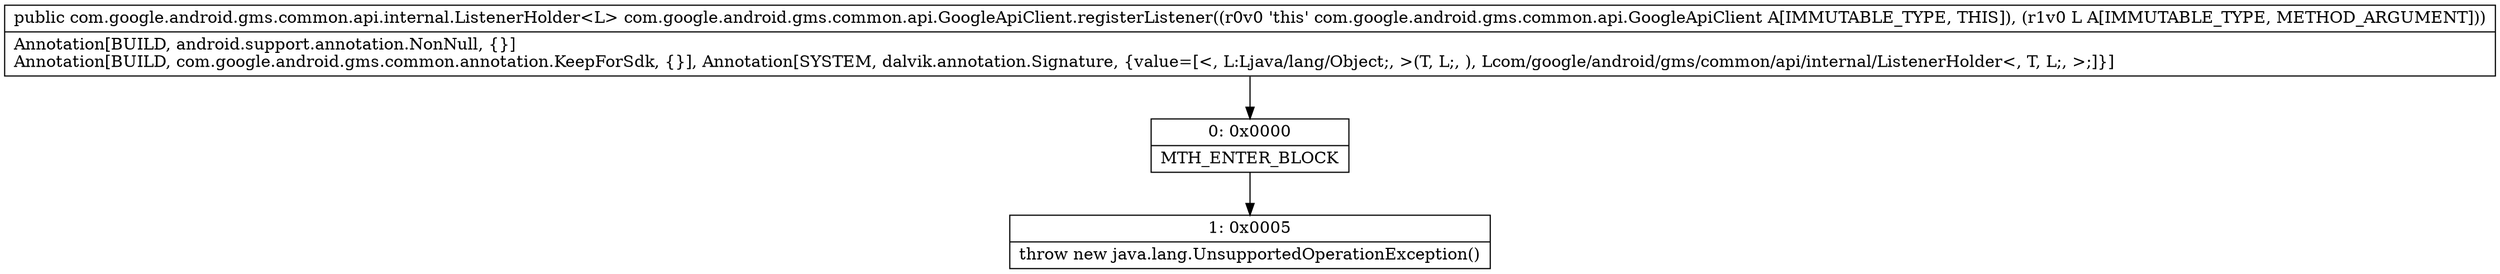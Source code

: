 digraph "CFG forcom.google.android.gms.common.api.GoogleApiClient.registerListener(Ljava\/lang\/Object;)Lcom\/google\/android\/gms\/common\/api\/internal\/ListenerHolder;" {
Node_0 [shape=record,label="{0\:\ 0x0000|MTH_ENTER_BLOCK\l}"];
Node_1 [shape=record,label="{1\:\ 0x0005|throw new java.lang.UnsupportedOperationException()\l}"];
MethodNode[shape=record,label="{public com.google.android.gms.common.api.internal.ListenerHolder\<L\> com.google.android.gms.common.api.GoogleApiClient.registerListener((r0v0 'this' com.google.android.gms.common.api.GoogleApiClient A[IMMUTABLE_TYPE, THIS]), (r1v0 L A[IMMUTABLE_TYPE, METHOD_ARGUMENT]))  | Annotation[BUILD, android.support.annotation.NonNull, \{\}]\lAnnotation[BUILD, com.google.android.gms.common.annotation.KeepForSdk, \{\}], Annotation[SYSTEM, dalvik.annotation.Signature, \{value=[\<, L:Ljava\/lang\/Object;, \>(T, L;, ), Lcom\/google\/android\/gms\/common\/api\/internal\/ListenerHolder\<, T, L;, \>;]\}]\l}"];
MethodNode -> Node_0;
Node_0 -> Node_1;
}

